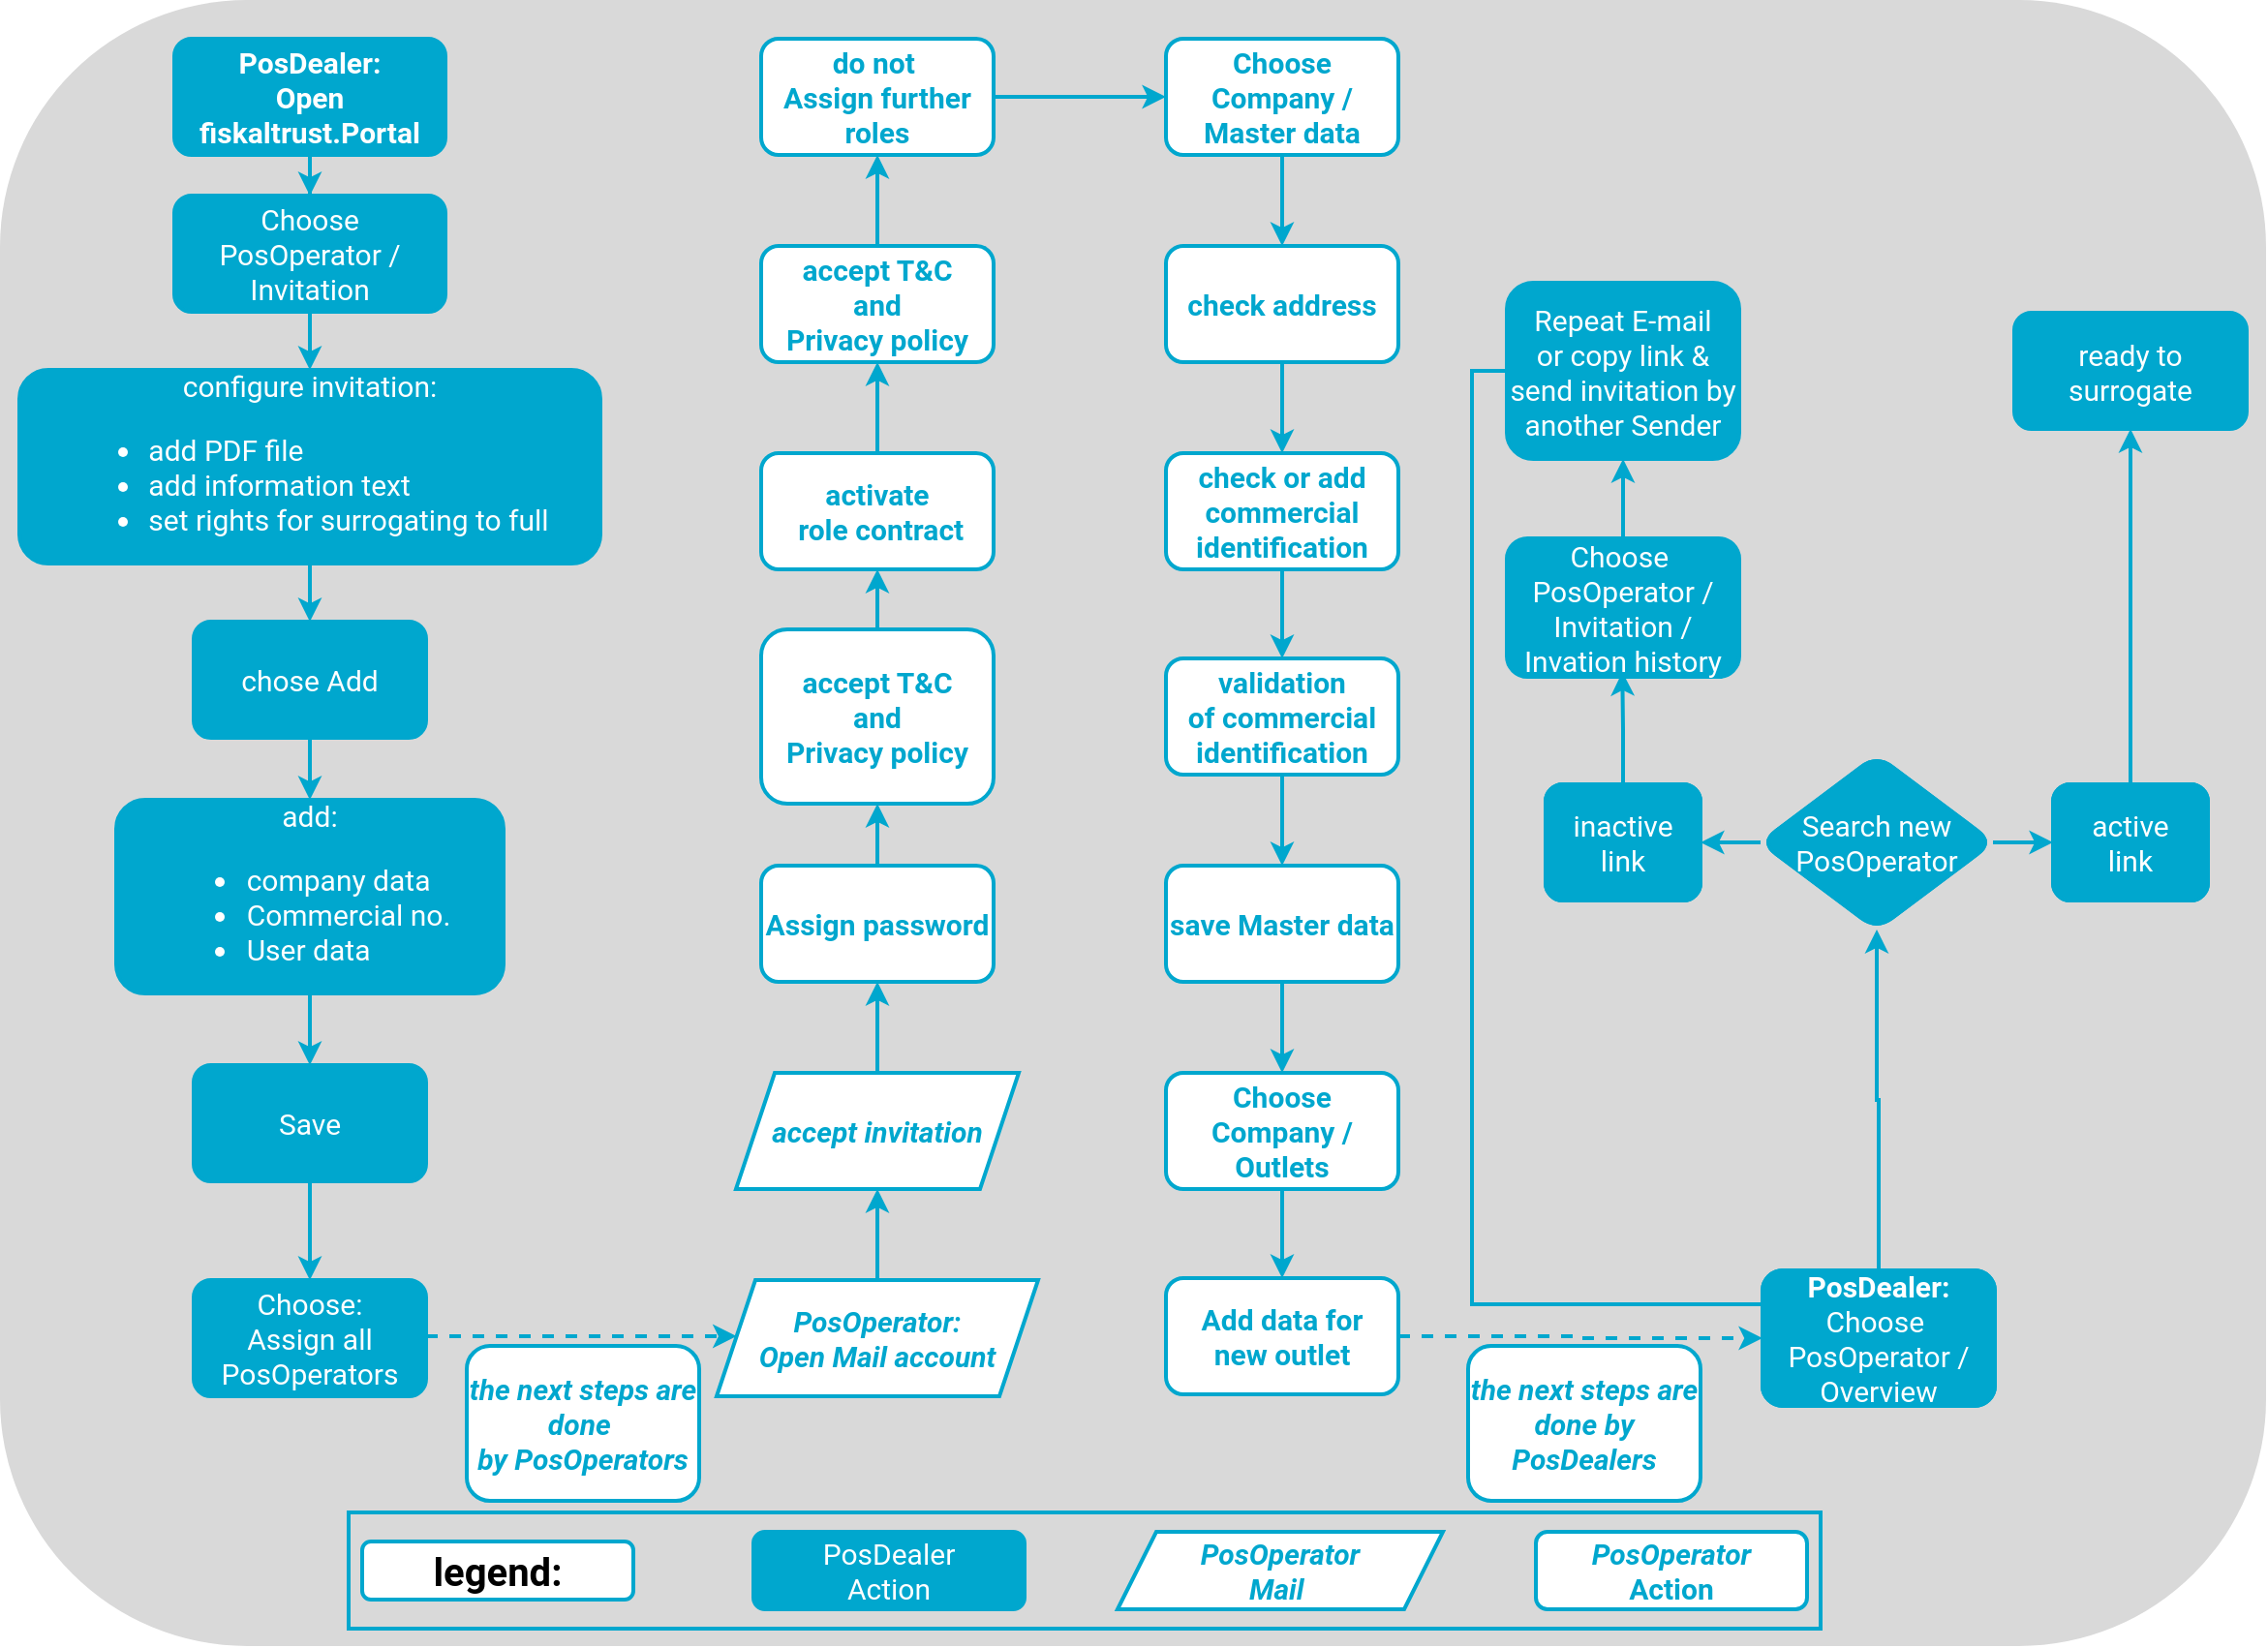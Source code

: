 <mxfile version="16.5.1" type="device"><diagram id="C5RBs43oDa-KdzZeNtuy" name="Page-1"><mxGraphModel dx="2591" dy="857" grid="1" gridSize="10" guides="1" tooltips="1" connect="1" arrows="1" fold="1" page="1" pageScale="1" pageWidth="1169" pageHeight="827" math="0" shadow="0"><root><mxCell id="WIyWlLk6GJQsqaUBKTNV-0"/><mxCell id="WIyWlLk6GJQsqaUBKTNV-1" parent="WIyWlLk6GJQsqaUBKTNV-0"/><mxCell id="gjwJcGeJe08G-OfLPSlC-13" value="" style="rounded=1;whiteSpace=wrap;html=1;fillColor=#D9D9D9;strokeColor=none;" parent="WIyWlLk6GJQsqaUBKTNV-1" vertex="1"><mxGeometry x="-1160" width="1170" height="850" as="geometry"/></mxCell><mxCell id="Mn3AqxcqX_a29lvz7Gvl-0" value="" style="edgeStyle=orthogonalEdgeStyle;rounded=0;orthogonalLoop=1;jettySize=auto;html=1;fontFamily=Roboto;fontSize=24;fontColor=#00A7CE;strokeColor=#00A7CE;strokeWidth=2;" parent="WIyWlLk6GJQsqaUBKTNV-1" source="Mn3AqxcqX_a29lvz7Gvl-1" target="Mn3AqxcqX_a29lvz7Gvl-3" edge="1"><mxGeometry relative="1" as="geometry"/></mxCell><mxCell id="Mn3AqxcqX_a29lvz7Gvl-1" value="&lt;span style=&quot;font-weight: 700&quot;&gt;PosDealer:&lt;/span&gt;&lt;br style=&quot;font-weight: 700&quot;&gt;&lt;span style=&quot;font-weight: 700&quot;&gt;Open fiskaltrust.Portal&lt;/span&gt;&lt;span style=&quot;font-weight: 700 ; font-size: 15px&quot;&gt;&lt;br&gt;&lt;/span&gt;" style="whiteSpace=wrap;html=1;rounded=1;fontColor=#FFFFFF;strokeColor=#00A7CE;fillColor=#00A7CE;fontFamily=Roboto;fontSize=15;strokeWidth=2;" parent="WIyWlLk6GJQsqaUBKTNV-1" vertex="1"><mxGeometry x="-1070" y="20" width="140" height="60" as="geometry"/></mxCell><mxCell id="Mn3AqxcqX_a29lvz7Gvl-18" value="" style="edgeStyle=orthogonalEdgeStyle;rounded=0;orthogonalLoop=1;jettySize=auto;html=1;fontColor=#00A7CE;strokeColor=#00A7CE;strokeWidth=2;" parent="WIyWlLk6GJQsqaUBKTNV-1" source="Mn3AqxcqX_a29lvz7Gvl-3" target="Mn3AqxcqX_a29lvz7Gvl-17" edge="1"><mxGeometry relative="1" as="geometry"/></mxCell><mxCell id="Mn3AqxcqX_a29lvz7Gvl-3" value="Choose&lt;br&gt;PosOperator / Invitation" style="whiteSpace=wrap;html=1;rounded=1;fontFamily=Roboto;fontSize=15;fontColor=#FFFFFF;strokeColor=#00A7CE;fillColor=#00A7CE;strokeWidth=2;" parent="WIyWlLk6GJQsqaUBKTNV-1" vertex="1"><mxGeometry x="-1070" y="101" width="140" height="60" as="geometry"/></mxCell><mxCell id="Mn3AqxcqX_a29lvz7Gvl-20" value="" style="edgeStyle=orthogonalEdgeStyle;rounded=0;orthogonalLoop=1;jettySize=auto;html=1;fontColor=#00A7CE;strokeColor=#00A7CE;strokeWidth=2;" parent="WIyWlLk6GJQsqaUBKTNV-1" source="Mn3AqxcqX_a29lvz7Gvl-17" target="Mn3AqxcqX_a29lvz7Gvl-19" edge="1"><mxGeometry relative="1" as="geometry"/></mxCell><mxCell id="Mn3AqxcqX_a29lvz7Gvl-17" value="configure invitation:&lt;br&gt;&lt;ul&gt;&lt;li style=&quot;text-align: left&quot;&gt;&lt;span&gt;add PDF file&lt;/span&gt;&lt;br&gt;&lt;/li&gt;&lt;li style=&quot;text-align: left&quot;&gt;add information&amp;nbsp;text&lt;/li&gt;&lt;li style=&quot;text-align: left&quot;&gt;set rights for surrogating to full&lt;/li&gt;&lt;/ul&gt;" style="whiteSpace=wrap;html=1;rounded=1;fontFamily=Roboto;fontSize=15;fontColor=#FFFFFF;strokeColor=#00A7CE;fillColor=#00A7CE;strokeWidth=2;" parent="WIyWlLk6GJQsqaUBKTNV-1" vertex="1"><mxGeometry x="-1150" y="191" width="300" height="100" as="geometry"/></mxCell><mxCell id="Mn3AqxcqX_a29lvz7Gvl-95" value="" style="edgeStyle=orthogonalEdgeStyle;rounded=0;orthogonalLoop=1;jettySize=auto;html=1;fontColor=#00A7CE;strokeColor=#00A7CE;strokeWidth=2;" parent="WIyWlLk6GJQsqaUBKTNV-1" source="Mn3AqxcqX_a29lvz7Gvl-19" target="Mn3AqxcqX_a29lvz7Gvl-21" edge="1"><mxGeometry relative="1" as="geometry"/></mxCell><mxCell id="Mn3AqxcqX_a29lvz7Gvl-19" value="chose Add" style="whiteSpace=wrap;html=1;rounded=1;fontFamily=Roboto;fontSize=15;fontColor=#FFFFFF;strokeColor=#00A7CE;fillColor=#00A7CE;strokeWidth=2;" parent="WIyWlLk6GJQsqaUBKTNV-1" vertex="1"><mxGeometry x="-1060" y="321" width="120" height="60" as="geometry"/></mxCell><mxCell id="Mn3AqxcqX_a29lvz7Gvl-96" value="" style="edgeStyle=orthogonalEdgeStyle;rounded=0;orthogonalLoop=1;jettySize=auto;html=1;fontColor=#00A7CE;strokeColor=#00A7CE;strokeWidth=2;" parent="WIyWlLk6GJQsqaUBKTNV-1" source="Mn3AqxcqX_a29lvz7Gvl-21" target="Mn3AqxcqX_a29lvz7Gvl-23" edge="1"><mxGeometry relative="1" as="geometry"/></mxCell><mxCell id="Mn3AqxcqX_a29lvz7Gvl-21" value="add:&lt;br&gt;&lt;ul&gt;&lt;li style=&quot;text-align: left&quot;&gt;company data&lt;/li&gt;&lt;li style=&quot;text-align: left&quot;&gt;Commercial no.&lt;/li&gt;&lt;li style=&quot;text-align: left&quot;&gt;User data&lt;/li&gt;&lt;/ul&gt;" style="whiteSpace=wrap;html=1;rounded=1;fontFamily=Roboto;fontSize=15;fontColor=#FFFFFF;strokeColor=#00A7CE;fillColor=#00A7CE;strokeWidth=2;" parent="WIyWlLk6GJQsqaUBKTNV-1" vertex="1"><mxGeometry x="-1100" y="413" width="200" height="100" as="geometry"/></mxCell><mxCell id="Mn3AqxcqX_a29lvz7Gvl-26" value="" style="edgeStyle=orthogonalEdgeStyle;rounded=0;orthogonalLoop=1;jettySize=auto;html=1;fontColor=#00A7CE;strokeColor=#00A7CE;strokeWidth=2;" parent="WIyWlLk6GJQsqaUBKTNV-1" source="Mn3AqxcqX_a29lvz7Gvl-23" target="Mn3AqxcqX_a29lvz7Gvl-25" edge="1"><mxGeometry relative="1" as="geometry"/></mxCell><mxCell id="Mn3AqxcqX_a29lvz7Gvl-23" value="Save" style="whiteSpace=wrap;html=1;rounded=1;fontFamily=Roboto;fontSize=15;fontColor=#FFFFFF;strokeColor=#00A7CE;fillColor=#00A7CE;strokeWidth=2;" parent="WIyWlLk6GJQsqaUBKTNV-1" vertex="1"><mxGeometry x="-1060" y="550" width="120" height="60" as="geometry"/></mxCell><mxCell id="Mn3AqxcqX_a29lvz7Gvl-97" value="" style="edgeStyle=orthogonalEdgeStyle;rounded=0;orthogonalLoop=1;jettySize=auto;html=1;fontColor=#00A7CE;strokeColor=#00A7CE;strokeWidth=2;dashed=1;" parent="WIyWlLk6GJQsqaUBKTNV-1" source="Mn3AqxcqX_a29lvz7Gvl-25" target="Mn3AqxcqX_a29lvz7Gvl-34" edge="1"><mxGeometry relative="1" as="geometry"><Array as="points"><mxPoint x="-860" y="690"/><mxPoint x="-860" y="690"/></Array></mxGeometry></mxCell><mxCell id="Mn3AqxcqX_a29lvz7Gvl-25" value="Choose:&lt;br&gt;Assign all PosOperators" style="whiteSpace=wrap;html=1;rounded=1;fontFamily=Roboto;fontSize=15;fontColor=#FFFFFF;strokeColor=#00A7CE;fillColor=#00A7CE;strokeWidth=2;" parent="WIyWlLk6GJQsqaUBKTNV-1" vertex="1"><mxGeometry x="-1060" y="661" width="120" height="60" as="geometry"/></mxCell><mxCell id="Mn3AqxcqX_a29lvz7Gvl-33" value="" style="edgeStyle=orthogonalEdgeStyle;rounded=0;orthogonalLoop=1;jettySize=auto;html=1;fontFamily=Roboto;fontSize=24;fontColor=#00A7CE;strokeColor=#00A7CE;strokeWidth=2;" parent="WIyWlLk6GJQsqaUBKTNV-1" source="Mn3AqxcqX_a29lvz7Gvl-34" target="Mn3AqxcqX_a29lvz7Gvl-36" edge="1"><mxGeometry relative="1" as="geometry"/></mxCell><mxCell id="Mn3AqxcqX_a29lvz7Gvl-34" value="PosOperator:&lt;br&gt;Open Mail account" style="shape=parallelogram;perimeter=parallelogramPerimeter;whiteSpace=wrap;html=1;fixedSize=1;labelBackgroundColor=#;fontFamily=Roboto;fontSize=15;fontColor=#00A7CE;strokeColor=#00A7CE;fillColor=default;fontStyle=3;strokeWidth=2;" parent="WIyWlLk6GJQsqaUBKTNV-1" vertex="1"><mxGeometry x="-790" y="661" width="166" height="60" as="geometry"/></mxCell><mxCell id="Mn3AqxcqX_a29lvz7Gvl-35" value="" style="edgeStyle=orthogonalEdgeStyle;rounded=0;orthogonalLoop=1;jettySize=auto;html=1;fontFamily=Roboto;fontSize=24;fontColor=#00A7CE;strokeColor=#00A7CE;strokeWidth=2;exitX=0.5;exitY=0;exitDx=0;exitDy=0;" parent="WIyWlLk6GJQsqaUBKTNV-1" source="Mn3AqxcqX_a29lvz7Gvl-36" target="Mn3AqxcqX_a29lvz7Gvl-38" edge="1"><mxGeometry relative="1" as="geometry"><mxPoint x="-708.0" y="600" as="sourcePoint"/></mxGeometry></mxCell><mxCell id="Mn3AqxcqX_a29lvz7Gvl-36" value="accept invitation" style="shape=parallelogram;perimeter=parallelogramPerimeter;whiteSpace=wrap;html=1;fixedSize=1;labelBackgroundColor=#;fontFamily=Roboto;fontSize=15;fontColor=#00A7CE;strokeColor=#00A7CE;fillColor=default;fontStyle=3;strokeWidth=2;" parent="WIyWlLk6GJQsqaUBKTNV-1" vertex="1"><mxGeometry x="-780" y="554" width="146" height="60" as="geometry"/></mxCell><mxCell id="Mn3AqxcqX_a29lvz7Gvl-37" value="" style="edgeStyle=orthogonalEdgeStyle;rounded=0;orthogonalLoop=1;jettySize=auto;html=1;fontFamily=Roboto;fontSize=24;fontColor=#00A7CE;strokeColor=#00A7CE;strokeWidth=2;" parent="WIyWlLk6GJQsqaUBKTNV-1" source="Mn3AqxcqX_a29lvz7Gvl-38" target="Mn3AqxcqX_a29lvz7Gvl-40" edge="1"><mxGeometry relative="1" as="geometry"/></mxCell><mxCell id="Mn3AqxcqX_a29lvz7Gvl-38" value="Assign password" style="whiteSpace=wrap;html=1;rounded=1;fontFamily=Roboto;fontSize=15;fontColor=#00A7CE;fontStyle=1;strokeColor=#00A7CE;strokeWidth=2;" parent="WIyWlLk6GJQsqaUBKTNV-1" vertex="1"><mxGeometry x="-767" y="447" width="120" height="60" as="geometry"/></mxCell><mxCell id="Mn3AqxcqX_a29lvz7Gvl-39" value="" style="edgeStyle=orthogonalEdgeStyle;rounded=0;orthogonalLoop=1;jettySize=auto;html=1;strokeColor=#00A7CE;strokeWidth=2;" parent="WIyWlLk6GJQsqaUBKTNV-1" source="Mn3AqxcqX_a29lvz7Gvl-40" target="Mn3AqxcqX_a29lvz7Gvl-50" edge="1"><mxGeometry relative="1" as="geometry"/></mxCell><mxCell id="Mn3AqxcqX_a29lvz7Gvl-40" value="accept T&amp;amp;C&lt;br&gt;and &lt;br&gt;Privacy policy" style="whiteSpace=wrap;html=1;rounded=1;fontFamily=Roboto;fontSize=15;fontColor=#00A7CE;fontStyle=1;strokeColor=#00A7CE;strokeWidth=2;" parent="WIyWlLk6GJQsqaUBKTNV-1" vertex="1"><mxGeometry x="-767" y="325" width="120" height="90" as="geometry"/></mxCell><mxCell id="Mn3AqxcqX_a29lvz7Gvl-99" value="" style="edgeStyle=orthogonalEdgeStyle;rounded=0;orthogonalLoop=1;jettySize=auto;html=1;fontColor=#00A7CE;strokeColor=#00A7CE;strokeWidth=2;" parent="WIyWlLk6GJQsqaUBKTNV-1" source="Mn3AqxcqX_a29lvz7Gvl-42" target="Mn3AqxcqX_a29lvz7Gvl-44" edge="1"><mxGeometry relative="1" as="geometry"/></mxCell><mxCell id="Mn3AqxcqX_a29lvz7Gvl-103" value="" style="edgeStyle=orthogonalEdgeStyle;rounded=0;orthogonalLoop=1;jettySize=auto;html=1;fontColor=#00A7CE;strokeColor=#00A7CE;strokeWidth=2;entryX=0.5;entryY=0;entryDx=0;entryDy=0;" parent="WIyWlLk6GJQsqaUBKTNV-1" source="Mn3AqxcqX_a29lvz7Gvl-46" target="puUZkzGOgNQU4tXlGvYH-48" edge="1"><mxGeometry relative="1" as="geometry"><mxPoint x="-213.0" y="153" as="targetPoint"/></mxGeometry></mxCell><mxCell id="Mn3AqxcqX_a29lvz7Gvl-46" value="check or add commercial identification" style="whiteSpace=wrap;html=1;rounded=1;fontFamily=Roboto;fontSize=15;fontColor=#00A7CE;fontStyle=1;strokeColor=#00A7CE;strokeWidth=2;" parent="WIyWlLk6GJQsqaUBKTNV-1" vertex="1"><mxGeometry x="-558" y="234" width="120" height="60" as="geometry"/></mxCell><mxCell id="Mn3AqxcqX_a29lvz7Gvl-49" value="" style="edgeStyle=orthogonalEdgeStyle;rounded=0;orthogonalLoop=1;jettySize=auto;html=1;fontColor=#00A7CE;strokeColor=#00A7CE;strokeWidth=2;" parent="WIyWlLk6GJQsqaUBKTNV-1" source="Mn3AqxcqX_a29lvz7Gvl-50" target="Mn3AqxcqX_a29lvz7Gvl-52" edge="1"><mxGeometry relative="1" as="geometry"/></mxCell><mxCell id="Mn3AqxcqX_a29lvz7Gvl-50" value="activate&lt;br&gt;&amp;nbsp;role contract" style="whiteSpace=wrap;html=1;rounded=1;fontFamily=Roboto;fontSize=15;fontColor=#00A7CE;fontStyle=1;strokeColor=#00A7CE;strokeWidth=2;" parent="WIyWlLk6GJQsqaUBKTNV-1" vertex="1"><mxGeometry x="-767" y="234" width="120" height="60" as="geometry"/></mxCell><mxCell id="Mn3AqxcqX_a29lvz7Gvl-51" value="" style="edgeStyle=orthogonalEdgeStyle;rounded=0;orthogonalLoop=1;jettySize=auto;html=1;fontColor=#00A7CE;strokeColor=#00A7CE;strokeWidth=2;" parent="WIyWlLk6GJQsqaUBKTNV-1" source="Mn3AqxcqX_a29lvz7Gvl-52" target="Mn3AqxcqX_a29lvz7Gvl-54" edge="1"><mxGeometry relative="1" as="geometry"/></mxCell><mxCell id="Mn3AqxcqX_a29lvz7Gvl-52" value="&lt;span&gt;accept T&amp;amp;C&lt;/span&gt;&lt;br&gt;&lt;span&gt;and &lt;br&gt;Privacy policy&lt;/span&gt;" style="whiteSpace=wrap;html=1;rounded=1;fontFamily=Roboto;fontSize=15;fontColor=#00A7CE;fontStyle=1;strokeColor=#00A7CE;strokeWidth=2;" parent="WIyWlLk6GJQsqaUBKTNV-1" vertex="1"><mxGeometry x="-767" y="127" width="120" height="60" as="geometry"/></mxCell><mxCell id="gjwJcGeJe08G-OfLPSlC-8" style="edgeStyle=orthogonalEdgeStyle;rounded=1;orthogonalLoop=1;jettySize=auto;html=1;fontSize=15;fontFamily=Roboto;fillColor=default;strokeColor=#00A7CE;fontColor=#00A7CE;fontStyle=1;strokeWidth=2;" parent="WIyWlLk6GJQsqaUBKTNV-1" source="Mn3AqxcqX_a29lvz7Gvl-54" target="Mn3AqxcqX_a29lvz7Gvl-42" edge="1"><mxGeometry relative="1" as="geometry"/></mxCell><mxCell id="Mn3AqxcqX_a29lvz7Gvl-54" value="&lt;h4&gt;do not&amp;nbsp;&lt;br&gt;Assign further roles&lt;/h4&gt;" style="whiteSpace=wrap;html=1;rounded=1;fontFamily=Roboto;fontSize=15;fontColor=#00A7CE;fontStyle=1;strokeColor=#00A7CE;strokeWidth=2;" parent="WIyWlLk6GJQsqaUBKTNV-1" vertex="1"><mxGeometry x="-767" y="20" width="120" height="60" as="geometry"/></mxCell><mxCell id="Mn3AqxcqX_a29lvz7Gvl-100" value="" style="edgeStyle=orthogonalEdgeStyle;rounded=0;orthogonalLoop=1;jettySize=auto;html=1;fontColor=#00A7CE;strokeColor=#00A7CE;strokeWidth=2;" parent="WIyWlLk6GJQsqaUBKTNV-1" source="Mn3AqxcqX_a29lvz7Gvl-44" target="Mn3AqxcqX_a29lvz7Gvl-46" edge="1"><mxGeometry relative="1" as="geometry"/></mxCell><mxCell id="puUZkzGOgNQU4tXlGvYH-45" value="" style="edgeStyle=orthogonalEdgeStyle;rounded=0;orthogonalLoop=1;jettySize=auto;html=1;strokeColor=#00A7CE;strokeWidth=2;" parent="WIyWlLk6GJQsqaUBKTNV-1" source="puUZkzGOgNQU4tXlGvYH-46" target="puUZkzGOgNQU4tXlGvYH-62" edge="1"><mxGeometry relative="1" as="geometry"/></mxCell><mxCell id="puUZkzGOgNQU4tXlGvYH-46" value="save Master data" style="whiteSpace=wrap;html=1;rounded=1;fontFamily=Roboto;fontSize=15;fontColor=#00A7CE;fontStyle=1;strokeColor=#00A7CE;strokeWidth=2;" parent="WIyWlLk6GJQsqaUBKTNV-1" vertex="1"><mxGeometry x="-558" y="447" width="120" height="60" as="geometry"/></mxCell><mxCell id="puUZkzGOgNQU4tXlGvYH-47" value="" style="edgeStyle=orthogonalEdgeStyle;rounded=0;orthogonalLoop=1;jettySize=auto;html=1;fontColor=#00A7CE;strokeColor=#00A7CE;strokeWidth=2;entryX=0.5;entryY=0;entryDx=0;entryDy=0;" parent="WIyWlLk6GJQsqaUBKTNV-1" source="puUZkzGOgNQU4tXlGvYH-48" target="puUZkzGOgNQU4tXlGvYH-46" edge="1"><mxGeometry relative="1" as="geometry"><mxPoint x="-489" y="565" as="targetPoint"/></mxGeometry></mxCell><mxCell id="puUZkzGOgNQU4tXlGvYH-48" value="validation&lt;br&gt;of commercial identification" style="whiteSpace=wrap;html=1;rounded=1;fontFamily=Roboto;fontSize=15;fontColor=#00A7CE;fontStyle=1;strokeColor=#00A7CE;strokeWidth=2;" parent="WIyWlLk6GJQsqaUBKTNV-1" vertex="1"><mxGeometry x="-558" y="340" width="120" height="60" as="geometry"/></mxCell><mxCell id="puUZkzGOgNQU4tXlGvYH-49" value="" style="edgeStyle=orthogonalEdgeStyle;rounded=0;orthogonalLoop=1;jettySize=auto;html=1;fontColor=#00A7CE;strokeColor=#00A7CE;strokeWidth=2;" parent="WIyWlLk6GJQsqaUBKTNV-1" source="puUZkzGOgNQU4tXlGvYH-50" target="puUZkzGOgNQU4tXlGvYH-53" edge="1"><mxGeometry relative="1" as="geometry"/></mxCell><mxCell id="puUZkzGOgNQU4tXlGvYH-50" value="&lt;span style=&quot;font-weight: 700&quot;&gt;PosDealer:&lt;br&gt;&lt;/span&gt;Choose&amp;nbsp;&lt;br&gt;PosOperator / Overview" style="whiteSpace=wrap;html=1;rounded=1;fontFamily=Roboto;fontSize=15;fontColor=#FFFFFF;strokeColor=#00A7CE;fillColor=#00A7CE;strokeWidth=2;" parent="WIyWlLk6GJQsqaUBKTNV-1" vertex="1"><mxGeometry x="-250" y="656" width="120" height="70" as="geometry"/></mxCell><mxCell id="gjwJcGeJe08G-OfLPSlC-10" value="" style="edgeStyle=orthogonalEdgeStyle;rounded=0;orthogonalLoop=1;jettySize=auto;html=1;strokeColor=#00A7CE;strokeWidth=2;" parent="WIyWlLk6GJQsqaUBKTNV-1" source="puUZkzGOgNQU4tXlGvYH-53" target="puUZkzGOgNQU4tXlGvYH-55" edge="1"><mxGeometry relative="1" as="geometry"/></mxCell><mxCell id="gjwJcGeJe08G-OfLPSlC-16" style="edgeStyle=orthogonalEdgeStyle;rounded=0;orthogonalLoop=1;jettySize=auto;html=1;strokeColor=#00A7CE;fontColor=#00A7CE;strokeWidth=2;" parent="WIyWlLk6GJQsqaUBKTNV-1" source="puUZkzGOgNQU4tXlGvYH-53" target="puUZkzGOgNQU4tXlGvYH-60" edge="1"><mxGeometry relative="1" as="geometry"/></mxCell><mxCell id="puUZkzGOgNQU4tXlGvYH-53" value="Search new PosOperator" style="rhombus;whiteSpace=wrap;html=1;rounded=1;fontFamily=Roboto;fontSize=15;fontColor=#FFFFFF;strokeColor=#00A7CE;fillColor=#00A7CE;strokeWidth=2;" parent="WIyWlLk6GJQsqaUBKTNV-1" vertex="1"><mxGeometry x="-251" y="390" width="120" height="90" as="geometry"/></mxCell><mxCell id="puUZkzGOgNQU4tXlGvYH-54" value="" style="edgeStyle=orthogonalEdgeStyle;rounded=0;orthogonalLoop=1;jettySize=auto;html=1;fontColor=#00A7CE;strokeColor=#00A7CE;strokeWidth=2;entryX=0.322;entryY=0.976;entryDx=0;entryDy=0;entryPerimeter=0;" parent="WIyWlLk6GJQsqaUBKTNV-1" source="puUZkzGOgNQU4tXlGvYH-55" edge="1"><mxGeometry relative="1" as="geometry"><mxPoint x="-322.36" y="347.034" as="targetPoint"/></mxGeometry></mxCell><mxCell id="puUZkzGOgNQU4tXlGvYH-55" value="inactive&lt;br&gt;link" style="whiteSpace=wrap;html=1;rounded=1;fontFamily=Roboto;fontSize=15;fontColor=#FFFFFF;strokeColor=#00A7CE;fillColor=#00A7CE;strokeWidth=2;" parent="WIyWlLk6GJQsqaUBKTNV-1" vertex="1"><mxGeometry x="-362" y="405" width="80" height="60" as="geometry"/></mxCell><mxCell id="puUZkzGOgNQU4tXlGvYH-56" value="" style="edgeStyle=orthogonalEdgeStyle;rounded=0;orthogonalLoop=1;jettySize=auto;html=1;fontColor=#00A7CE;strokeColor=#00A7CE;strokeWidth=2;exitX=0.5;exitY=0;exitDx=0;exitDy=0;" parent="WIyWlLk6GJQsqaUBKTNV-1" source="6LHrAhnlgpX4cAhg_Edv-3" target="puUZkzGOgNQU4tXlGvYH-59" edge="1"><mxGeometry relative="1" as="geometry"><mxPoint x="-301" y="277.25" as="sourcePoint"/></mxGeometry></mxCell><mxCell id="gjwJcGeJe08G-OfLPSlC-11" style="edgeStyle=orthogonalEdgeStyle;rounded=0;orthogonalLoop=1;jettySize=auto;html=1;entryX=0;entryY=0.25;entryDx=0;entryDy=0;strokeColor=#00A7CE;strokeWidth=2;exitX=0;exitY=0.5;exitDx=0;exitDy=0;" parent="WIyWlLk6GJQsqaUBKTNV-1" source="puUZkzGOgNQU4tXlGvYH-59" edge="1"><mxGeometry relative="1" as="geometry"><mxPoint x="-337" y="152.5" as="sourcePoint"/><mxPoint x="-188" y="673.5" as="targetPoint"/><Array as="points"><mxPoint x="-400" y="191"/><mxPoint x="-400" y="673"/></Array></mxGeometry></mxCell><mxCell id="puUZkzGOgNQU4tXlGvYH-59" value="Repeat E-mail&lt;br&gt;or copy link &amp;amp; send invitation by another Sender" style="whiteSpace=wrap;html=1;rounded=1;fontFamily=Roboto;fontSize=15;fontColor=#FFFFFF;strokeColor=#00A7CE;fillColor=#00A7CE;strokeWidth=2;" parent="WIyWlLk6GJQsqaUBKTNV-1" vertex="1"><mxGeometry x="-382" y="146" width="120" height="91" as="geometry"/></mxCell><mxCell id="gjwJcGeJe08G-OfLPSlC-15" value="" style="edgeStyle=orthogonalEdgeStyle;rounded=0;orthogonalLoop=1;jettySize=auto;html=1;strokeColor=#00A7CE;fontColor=#00A7CE;strokeWidth=2;entryX=0.5;entryY=1;entryDx=0;entryDy=0;" parent="WIyWlLk6GJQsqaUBKTNV-1" source="puUZkzGOgNQU4tXlGvYH-60" target="gjwJcGeJe08G-OfLPSlC-14" edge="1"><mxGeometry relative="1" as="geometry"/></mxCell><mxCell id="puUZkzGOgNQU4tXlGvYH-60" value="active&lt;br&gt;link" style="whiteSpace=wrap;html=1;rounded=1;fontFamily=Roboto;fontSize=15;fontColor=#FFFFFF;strokeColor=#00A7CE;fillColor=#00A7CE;strokeWidth=2;" parent="WIyWlLk6GJQsqaUBKTNV-1" vertex="1"><mxGeometry x="-100" y="405" width="80" height="60" as="geometry"/></mxCell><mxCell id="puUZkzGOgNQU4tXlGvYH-61" value="" style="edgeStyle=orthogonalEdgeStyle;rounded=0;orthogonalLoop=1;jettySize=auto;html=1;strokeColor=#00A7CE;strokeWidth=2;" parent="WIyWlLk6GJQsqaUBKTNV-1" source="puUZkzGOgNQU4tXlGvYH-62" target="puUZkzGOgNQU4tXlGvYH-64" edge="1"><mxGeometry relative="1" as="geometry"/></mxCell><mxCell id="puUZkzGOgNQU4tXlGvYH-62" value="Choose Company / Outlets" style="whiteSpace=wrap;html=1;rounded=1;fontFamily=Roboto;fontSize=15;fontColor=#00A7CE;fontStyle=1;strokeColor=#00A7CE;strokeWidth=2;" parent="WIyWlLk6GJQsqaUBKTNV-1" vertex="1"><mxGeometry x="-558" y="554" width="120" height="60" as="geometry"/></mxCell><mxCell id="gjwJcGeJe08G-OfLPSlC-17" style="edgeStyle=orthogonalEdgeStyle;rounded=0;orthogonalLoop=1;jettySize=auto;html=1;strokeColor=#00A7CE;fontColor=#00A7CE;strokeWidth=2;dashed=1;" parent="WIyWlLk6GJQsqaUBKTNV-1" source="puUZkzGOgNQU4tXlGvYH-64" target="puUZkzGOgNQU4tXlGvYH-50" edge="1"><mxGeometry relative="1" as="geometry"/></mxCell><mxCell id="puUZkzGOgNQU4tXlGvYH-64" value="Add data for&lt;br&gt;new outlet" style="whiteSpace=wrap;html=1;rounded=1;fontFamily=Roboto;fontSize=15;fontColor=#00A7CE;fontStyle=1;strokeColor=#00A7CE;strokeWidth=2;" parent="WIyWlLk6GJQsqaUBKTNV-1" vertex="1"><mxGeometry x="-558" y="660" width="120" height="60" as="geometry"/></mxCell><mxCell id="gjwJcGeJe08G-OfLPSlC-3" value="&lt;div&gt;&lt;i&gt;the next steps are done&amp;nbsp;&lt;/i&gt;&lt;/div&gt;&lt;div&gt;&lt;i&gt;by PosOperators&lt;/i&gt;&lt;/div&gt;" style="whiteSpace=wrap;html=1;rounded=1;fontFamily=Roboto;fontStyle=1;fontSize=15;fontColor=#00A7CE;strokeColor=#00A7CE;strokeWidth=2;" parent="WIyWlLk6GJQsqaUBKTNV-1" vertex="1"><mxGeometry x="-919" y="695" width="120" height="80" as="geometry"/></mxCell><mxCell id="Mn3AqxcqX_a29lvz7Gvl-44" value="check address" style="whiteSpace=wrap;html=1;rounded=1;fontFamily=Roboto;fontSize=15;fontColor=#00A7CE;fontStyle=1;strokeColor=#00A7CE;strokeWidth=2;" parent="WIyWlLk6GJQsqaUBKTNV-1" vertex="1"><mxGeometry x="-558" y="127" width="120" height="60" as="geometry"/></mxCell><mxCell id="Mn3AqxcqX_a29lvz7Gvl-42" value="Choose Company / Master data" style="whiteSpace=wrap;html=1;rounded=1;fontFamily=Roboto;fontSize=15;fontColor=#00A7CE;fontStyle=1;strokeColor=#00A7CE;strokeWidth=2;" parent="WIyWlLk6GJQsqaUBKTNV-1" vertex="1"><mxGeometry x="-558" y="20" width="120" height="60" as="geometry"/></mxCell><mxCell id="gjwJcGeJe08G-OfLPSlC-9" value="&lt;div&gt;&lt;i&gt;the next steps are&lt;/i&gt;&lt;/div&gt;&lt;div&gt;&lt;i&gt;done by PosDealers&lt;/i&gt;&lt;/div&gt;" style="whiteSpace=wrap;html=1;rounded=1;fontFamily=Roboto;fontStyle=1;fontSize=15;fontColor=#00A7CE;strokeColor=#00A7CE;strokeWidth=2;" parent="WIyWlLk6GJQsqaUBKTNV-1" vertex="1"><mxGeometry x="-402" y="695" width="120" height="80" as="geometry"/></mxCell><mxCell id="gjwJcGeJe08G-OfLPSlC-14" value="ready to surrogate" style="whiteSpace=wrap;html=1;fontSize=15;fontFamily=Roboto;fillColor=#00A7CE;strokeColor=#00A7CE;fontColor=#FFFFFF;rounded=1;strokeWidth=2;" parent="WIyWlLk6GJQsqaUBKTNV-1" vertex="1"><mxGeometry x="-120" y="161.5" width="120" height="60" as="geometry"/></mxCell><mxCell id="gjwJcGeJe08G-OfLPSlC-18" value="" style="group" parent="WIyWlLk6GJQsqaUBKTNV-1" vertex="1" connectable="0"><mxGeometry x="-980" y="781" width="760" height="60" as="geometry"/></mxCell><mxCell id="puUZkzGOgNQU4tXlGvYH-17" value="" style="rounded=0;whiteSpace=wrap;html=1;fillColor=none;strokeWidth=2;strokeColor=#00A7CE;" parent="gjwJcGeJe08G-OfLPSlC-18" vertex="1"><mxGeometry width="760" height="60" as="geometry"/></mxCell><mxCell id="puUZkzGOgNQU4tXlGvYH-18" value="&lt;span style=&quot;font-size: 15px&quot;&gt;PosDealer&lt;br&gt;Action&lt;/span&gt;" style="whiteSpace=wrap;html=1;rounded=1;fontFamily=Roboto;fontSize=15;fontColor=#FFFFFF;strokeColor=#00A7CE;fillColor=#00A7CE;strokeWidth=2;" parent="gjwJcGeJe08G-OfLPSlC-18" vertex="1"><mxGeometry x="209" y="10" width="140" height="40" as="geometry"/></mxCell><mxCell id="puUZkzGOgNQU4tXlGvYH-19" value="&lt;i&gt;PosOperator&lt;br&gt;&lt;/i&gt;Action" style="whiteSpace=wrap;html=1;rounded=1;fontFamily=Roboto;fontStyle=1;fontSize=15;fontColor=#00A7CE;strokeColor=#00A7CE;strokeWidth=2;" parent="gjwJcGeJe08G-OfLPSlC-18" vertex="1"><mxGeometry x="613" y="10" width="140" height="40" as="geometry"/></mxCell><mxCell id="puUZkzGOgNQU4tXlGvYH-20" value="&lt;font style=&quot;font-size: 20px&quot;&gt;legend:&lt;/font&gt;" style="whiteSpace=wrap;html=1;rounded=1;fontFamily=Roboto;fontStyle=1;fontSize=15;strokeWidth=2;strokeColor=#00A7CE;" parent="gjwJcGeJe08G-OfLPSlC-18" vertex="1"><mxGeometry x="7" y="15" width="140" height="30" as="geometry"/></mxCell><mxCell id="puUZkzGOgNQU4tXlGvYH-21" value="PosOperator&lt;br&gt;Mail&amp;nbsp;" style="shape=parallelogram;perimeter=parallelogramPerimeter;whiteSpace=wrap;html=1;fixedSize=1;labelBackgroundColor=#;fontFamily=Roboto;fontSize=15;fontColor=#00A7CE;strokeColor=#00A7CE;fillColor=default;fontStyle=3;strokeWidth=2;" parent="gjwJcGeJe08G-OfLPSlC-18" vertex="1"><mxGeometry x="397" y="10" width="168" height="40" as="geometry"/></mxCell><mxCell id="6LHrAhnlgpX4cAhg_Edv-2" value="active&lt;br&gt;link" style="whiteSpace=wrap;html=1;rounded=1;fontFamily=Roboto;fontSize=15;fontColor=#FFFFFF;strokeColor=#00A7CE;fillColor=#00A7CE;strokeWidth=2;" parent="WIyWlLk6GJQsqaUBKTNV-1" vertex="1"><mxGeometry x="-100" y="405" width="80" height="60" as="geometry"/></mxCell><mxCell id="6LHrAhnlgpX4cAhg_Edv-3" value="Choose&amp;nbsp;&lt;br&gt;PosOperator / Invitation / Invation history" style="whiteSpace=wrap;html=1;rounded=1;fontFamily=Roboto;fontSize=15;fontColor=#FFFFFF;strokeColor=#00A7CE;fillColor=#00A7CE;strokeWidth=2;" parent="WIyWlLk6GJQsqaUBKTNV-1" vertex="1"><mxGeometry x="-382" y="278" width="120" height="71.5" as="geometry"/></mxCell><mxCell id="6LHrAhnlgpX4cAhg_Edv-4" value="inactive&lt;br&gt;link" style="whiteSpace=wrap;html=1;rounded=1;fontFamily=Roboto;fontSize=15;fontColor=#FFFFFF;strokeColor=#00A7CE;fillColor=#00A7CE;strokeWidth=2;" parent="WIyWlLk6GJQsqaUBKTNV-1" vertex="1"><mxGeometry x="-362" y="405" width="80" height="60" as="geometry"/></mxCell><mxCell id="6LHrAhnlgpX4cAhg_Edv-5" value="Search new PosOperator" style="rhombus;whiteSpace=wrap;html=1;rounded=1;fontFamily=Roboto;fontSize=15;fontColor=#FFFFFF;strokeColor=#00A7CE;fillColor=#00A7CE;strokeWidth=2;" parent="WIyWlLk6GJQsqaUBKTNV-1" vertex="1"><mxGeometry x="-251" y="390" width="120" height="90" as="geometry"/></mxCell><mxCell id="6LHrAhnlgpX4cAhg_Edv-6" value="&lt;span style=&quot;font-weight: 700&quot;&gt;PosDealer:&lt;br&gt;&lt;/span&gt;Choose&amp;nbsp;&lt;br&gt;PosOperator / Overview" style="whiteSpace=wrap;html=1;rounded=1;fontFamily=Roboto;fontSize=15;fontColor=#FFFFFF;strokeColor=#00A7CE;fillColor=#00A7CE;strokeWidth=2;" parent="WIyWlLk6GJQsqaUBKTNV-1" vertex="1"><mxGeometry x="-250" y="656" width="120" height="70" as="geometry"/></mxCell></root></mxGraphModel></diagram></mxfile>